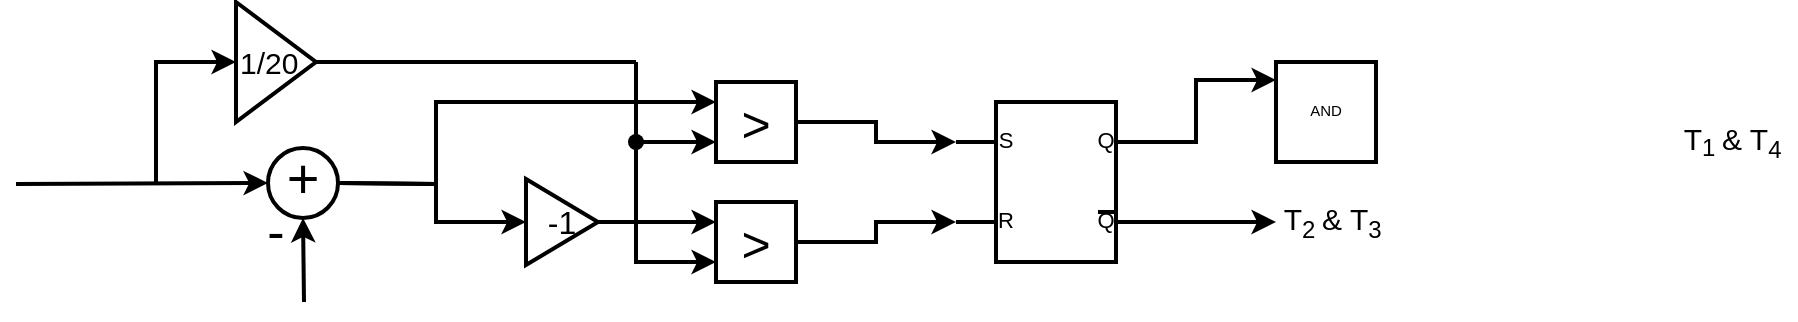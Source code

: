 <mxfile version="21.1.0" type="github">
  <diagram name="Page-1" id="16e2658f-23c8-b752-8be9-c03fbebb8bbe">
    <mxGraphModel dx="1434" dy="740" grid="1" gridSize="10" guides="1" tooltips="1" connect="1" arrows="1" fold="1" page="1" pageScale="1" pageWidth="1100" pageHeight="850" background="none" math="0" shadow="0">
      <root>
        <mxCell id="0" />
        <mxCell id="1" parent="0" />
        <mxCell id="PRDcVe-QQQWy-9RgeYIL-1" value="" style="verticalLabelPosition=bottom;shadow=0;dashed=0;align=center;html=1;verticalAlign=top;shape=mxgraph.electrical.logic_gates.rs_latch;strokeWidth=2;" vertex="1" parent="1">
          <mxGeometry x="560" y="130" width="100" height="80" as="geometry" />
        </mxCell>
        <mxCell id="PRDcVe-QQQWy-9RgeYIL-2" value="&lt;font style=&quot;font-size: 15px;&quot;&gt;1/20&lt;/font&gt;" style="triangle;whiteSpace=wrap;html=1;align=left;labelPosition=center;verticalLabelPosition=middle;verticalAlign=middle;strokeWidth=2;" vertex="1" parent="1">
          <mxGeometry x="200" y="80" width="40" height="60" as="geometry" />
        </mxCell>
        <mxCell id="PRDcVe-QQQWy-9RgeYIL-3" value="&lt;font style=&quot;font-size: 25px;&quot;&gt;&amp;gt;&lt;/font&gt;" style="whiteSpace=wrap;html=1;aspect=fixed;strokeWidth=2;" vertex="1" parent="1">
          <mxGeometry x="440" y="120" width="40" height="40" as="geometry" />
        </mxCell>
        <mxCell id="PRDcVe-QQQWy-9RgeYIL-4" value="&lt;font style=&quot;font-size: 25px;&quot;&gt;&amp;gt;&lt;/font&gt;" style="whiteSpace=wrap;html=1;aspect=fixed;strokeWidth=2;" vertex="1" parent="1">
          <mxGeometry x="440" y="180" width="40" height="40" as="geometry" />
        </mxCell>
        <mxCell id="PRDcVe-QQQWy-9RgeYIL-5" value="&lt;font style=&quot;font-size: 16px;&quot;&gt;-1&lt;/font&gt;" style="triangle;whiteSpace=wrap;html=1;strokeWidth=2;" vertex="1" parent="1">
          <mxGeometry x="345" y="168.5" width="36" height="43" as="geometry" />
        </mxCell>
        <mxCell id="PRDcVe-QQQWy-9RgeYIL-6" value="&lt;font&gt;&lt;span style=&quot;font-size: 15px;&quot;&gt;T&lt;/span&gt;&lt;sub&gt;&lt;font style=&quot;font-size: 12px;&quot;&gt;1&amp;nbsp;&lt;/font&gt;&lt;/sub&gt;&lt;span style=&quot;font-size: 15px;&quot;&gt;&amp;amp; T&lt;sub style=&quot;font-size: 12px;&quot;&gt;4&lt;/sub&gt;&lt;/span&gt;&lt;/font&gt;&lt;font style=&quot;vertical-align: sub; font-size: 12px;&quot;&gt;&amp;nbsp;&lt;/font&gt;" style="text;html=1;strokeColor=none;fillColor=none;align=center;verticalAlign=middle;whiteSpace=wrap;rounded=0;strokeWidth=2;" vertex="1" parent="1">
          <mxGeometry x="920" y="135" width="60" height="30" as="geometry" />
        </mxCell>
        <mxCell id="PRDcVe-QQQWy-9RgeYIL-7" value="&lt;font&gt;&lt;span style=&quot;font-size: 15px;&quot;&gt;T&lt;sub style=&quot;font-size: 12px;&quot;&gt;2&lt;/sub&gt;&lt;/span&gt;&lt;sub&gt;&lt;font style=&quot;font-size: 12px;&quot;&gt;&amp;nbsp;&lt;/font&gt;&lt;/sub&gt;&lt;span style=&quot;font-size: 15px;&quot;&gt;&amp;amp; T&lt;sub style=&quot;font-size: 12px;&quot;&gt;3&lt;/sub&gt;&lt;/span&gt;&lt;/font&gt;&lt;font style=&quot;vertical-align: sub; font-size: 12px;&quot;&gt;&amp;nbsp;&lt;/font&gt;" style="text;html=1;strokeColor=none;fillColor=none;align=center;verticalAlign=middle;whiteSpace=wrap;rounded=0;strokeWidth=2;" vertex="1" parent="1">
          <mxGeometry x="720" y="175" width="60" height="30" as="geometry" />
        </mxCell>
        <mxCell id="PRDcVe-QQQWy-9RgeYIL-9" value="" style="endArrow=classic;html=1;rounded=0;entryX=0;entryY=0.5;entryDx=0;entryDy=0;exitX=1;exitY=0.75;exitDx=0;exitDy=0;exitPerimeter=0;strokeWidth=2;" edge="1" parent="1" source="PRDcVe-QQQWy-9RgeYIL-1" target="PRDcVe-QQQWy-9RgeYIL-7">
          <mxGeometry width="50" height="50" relative="1" as="geometry">
            <mxPoint x="470" y="-40" as="sourcePoint" />
            <mxPoint x="520" y="-90" as="targetPoint" />
          </mxGeometry>
        </mxCell>
        <mxCell id="PRDcVe-QQQWy-9RgeYIL-10" value="" style="endArrow=classic;html=1;rounded=0;entryX=0;entryY=0.75;entryDx=0;entryDy=0;entryPerimeter=0;exitX=1;exitY=0.5;exitDx=0;exitDy=0;strokeWidth=2;" edge="1" parent="1" source="PRDcVe-QQQWy-9RgeYIL-4" target="PRDcVe-QQQWy-9RgeYIL-1">
          <mxGeometry width="50" height="50" relative="1" as="geometry">
            <mxPoint x="470" y="-40" as="sourcePoint" />
            <mxPoint x="520" y="-90" as="targetPoint" />
            <Array as="points">
              <mxPoint x="520" y="200" />
              <mxPoint x="520" y="190" />
            </Array>
          </mxGeometry>
        </mxCell>
        <mxCell id="PRDcVe-QQQWy-9RgeYIL-11" value="" style="endArrow=classic;html=1;rounded=0;entryX=0;entryY=0.25;entryDx=0;entryDy=0;entryPerimeter=0;exitX=1;exitY=0.5;exitDx=0;exitDy=0;strokeWidth=2;" edge="1" parent="1" source="PRDcVe-QQQWy-9RgeYIL-3" target="PRDcVe-QQQWy-9RgeYIL-1">
          <mxGeometry width="50" height="50" relative="1" as="geometry">
            <mxPoint x="470" y="-40" as="sourcePoint" />
            <mxPoint x="520" y="-90" as="targetPoint" />
            <Array as="points">
              <mxPoint x="520" y="140" />
              <mxPoint x="520" y="150" />
            </Array>
          </mxGeometry>
        </mxCell>
        <mxCell id="PRDcVe-QQQWy-9RgeYIL-12" value="" style="endArrow=classic;html=1;rounded=0;entryX=0;entryY=0.25;entryDx=0;entryDy=0;exitX=1;exitY=0.5;exitDx=0;exitDy=0;strokeWidth=2;" edge="1" parent="1" source="PRDcVe-QQQWy-9RgeYIL-5" target="PRDcVe-QQQWy-9RgeYIL-4">
          <mxGeometry width="50" height="50" relative="1" as="geometry">
            <mxPoint x="470" y="-40" as="sourcePoint" />
            <mxPoint x="520" y="-90" as="targetPoint" />
          </mxGeometry>
        </mxCell>
        <mxCell id="PRDcVe-QQQWy-9RgeYIL-13" value="&lt;p style=&quot;line-height: 140%;&quot;&gt;&lt;font style=&quot;font-size: 28px;&quot;&gt;+&lt;/font&gt;&lt;/p&gt;" style="ellipse;whiteSpace=wrap;html=1;aspect=fixed;align=center;strokeWidth=2;" vertex="1" parent="1">
          <mxGeometry x="216" y="153" width="35" height="35" as="geometry" />
        </mxCell>
        <mxCell id="PRDcVe-QQQWy-9RgeYIL-14" value="" style="endArrow=classic;html=1;rounded=0;entryX=0;entryY=0.5;entryDx=0;entryDy=0;strokeWidth=2;" edge="1" parent="1">
          <mxGeometry width="50" height="50" relative="1" as="geometry">
            <mxPoint x="160" y="170" as="sourcePoint" />
            <mxPoint x="200" y="110" as="targetPoint" />
            <Array as="points">
              <mxPoint x="160" y="110" />
            </Array>
          </mxGeometry>
        </mxCell>
        <mxCell id="PRDcVe-QQQWy-9RgeYIL-15" value="" style="endArrow=classic;html=1;rounded=0;exitDx=0;exitDy=0;entryX=0;entryY=0.75;entryDx=0;entryDy=0;startArrow=none;strokeWidth=2;" edge="1" parent="1" source="PRDcVe-QQQWy-9RgeYIL-17" target="PRDcVe-QQQWy-9RgeYIL-3">
          <mxGeometry width="50" height="50" relative="1" as="geometry">
            <mxPoint x="470" y="30" as="sourcePoint" />
            <mxPoint x="520" y="-20" as="targetPoint" />
            <Array as="points">
              <mxPoint x="400" y="110" />
              <mxPoint x="400" y="150" />
            </Array>
          </mxGeometry>
        </mxCell>
        <mxCell id="PRDcVe-QQQWy-9RgeYIL-16" value="" style="endArrow=none;html=1;rounded=0;exitX=1;exitY=0.5;exitDx=0;exitDy=0;strokeWidth=2;" edge="1" parent="1">
          <mxGeometry width="50" height="50" relative="1" as="geometry">
            <mxPoint x="240" y="110" as="sourcePoint" />
            <mxPoint x="400" y="110" as="targetPoint" />
            <Array as="points" />
          </mxGeometry>
        </mxCell>
        <mxCell id="PRDcVe-QQQWy-9RgeYIL-17" value="" style="shape=waypoint;sketch=0;fillStyle=solid;size=6;pointerEvents=1;points=[];fillColor=none;resizable=0;rotatable=0;perimeter=centerPerimeter;snapToPoint=1;strokeWidth=2;" vertex="1" parent="1">
          <mxGeometry x="390" y="140" width="20" height="20" as="geometry" />
        </mxCell>
        <mxCell id="PRDcVe-QQQWy-9RgeYIL-18" value="" style="endArrow=classic;html=1;rounded=0;entryX=0;entryY=0.75;entryDx=0;entryDy=0;exitX=0.35;exitY=0.8;exitDx=0;exitDy=0;exitPerimeter=0;strokeWidth=2;" edge="1" parent="1" source="PRDcVe-QQQWy-9RgeYIL-17" target="PRDcVe-QQQWy-9RgeYIL-4">
          <mxGeometry width="50" height="50" relative="1" as="geometry">
            <mxPoint x="470" y="30" as="sourcePoint" />
            <mxPoint x="520" y="-20" as="targetPoint" />
            <Array as="points">
              <mxPoint x="400" y="210" />
            </Array>
          </mxGeometry>
        </mxCell>
        <mxCell id="PRDcVe-QQQWy-9RgeYIL-19" value="" style="endArrow=classic;html=1;rounded=0;entryX=0;entryY=0.25;entryDx=0;entryDy=0;exitX=1;exitY=0.5;exitDx=0;exitDy=0;strokeWidth=2;" edge="1" parent="1" source="PRDcVe-QQQWy-9RgeYIL-13" target="PRDcVe-QQQWy-9RgeYIL-3">
          <mxGeometry width="50" height="50" relative="1" as="geometry">
            <mxPoint x="470" y="30" as="sourcePoint" />
            <mxPoint x="520" y="-20" as="targetPoint" />
            <Array as="points">
              <mxPoint x="300" y="171" />
              <mxPoint x="300" y="130" />
            </Array>
          </mxGeometry>
        </mxCell>
        <mxCell id="PRDcVe-QQQWy-9RgeYIL-20" value="" style="endArrow=classic;html=1;rounded=0;entryX=0;entryY=0.5;entryDx=0;entryDy=0;exitX=1;exitY=0.5;exitDx=0;exitDy=0;strokeWidth=2;" edge="1" parent="1" source="PRDcVe-QQQWy-9RgeYIL-13" target="PRDcVe-QQQWy-9RgeYIL-5">
          <mxGeometry width="50" height="50" relative="1" as="geometry">
            <mxPoint x="470" y="30" as="sourcePoint" />
            <mxPoint x="520" y="-20" as="targetPoint" />
            <Array as="points">
              <mxPoint x="300" y="171" />
              <mxPoint x="300" y="190" />
            </Array>
          </mxGeometry>
        </mxCell>
        <mxCell id="PRDcVe-QQQWy-9RgeYIL-21" value="&lt;font style=&quot;font-size: 26px;&quot;&gt;-&lt;/font&gt;" style="text;html=1;strokeColor=none;fillColor=none;align=center;verticalAlign=middle;whiteSpace=wrap;rounded=0;strokeWidth=2;" vertex="1" parent="1">
          <mxGeometry x="190" y="180" width="60" height="30" as="geometry" />
        </mxCell>
        <mxCell id="PRDcVe-QQQWy-9RgeYIL-22" value="" style="verticalLabelPosition=bottom;shadow=0;dashed=0;align=center;html=1;verticalAlign=top;shape=mxgraph.electrical.iec_logic_gates.and;strokeWidth=2;" vertex="1" parent="1">
          <mxGeometry x="720" y="110" width="50" height="50" as="geometry" />
        </mxCell>
        <mxCell id="PRDcVe-QQQWy-9RgeYIL-23" value="" style="endArrow=classic;html=1;rounded=0;entryX=0;entryY=0.18;entryDx=0;entryDy=0;entryPerimeter=0;exitX=1;exitY=0.25;exitDx=0;exitDy=0;exitPerimeter=0;strokeWidth=2;" edge="1" parent="1" source="PRDcVe-QQQWy-9RgeYIL-1" target="PRDcVe-QQQWy-9RgeYIL-22">
          <mxGeometry width="50" height="50" relative="1" as="geometry">
            <mxPoint x="520" y="310" as="sourcePoint" />
            <mxPoint x="570" y="260" as="targetPoint" />
            <Array as="points">
              <mxPoint x="680" y="150" />
              <mxPoint x="680" y="119" />
            </Array>
          </mxGeometry>
        </mxCell>
        <mxCell id="PRDcVe-QQQWy-9RgeYIL-24" value="" style="endArrow=classic;html=1;rounded=0;entryX=0;entryY=0.5;entryDx=0;entryDy=0;strokeWidth=2;" edge="1" parent="1" target="PRDcVe-QQQWy-9RgeYIL-13">
          <mxGeometry width="50" height="50" relative="1" as="geometry">
            <mxPoint x="90" y="171" as="sourcePoint" />
            <mxPoint x="570" y="260" as="targetPoint" />
          </mxGeometry>
        </mxCell>
        <mxCell id="PRDcVe-QQQWy-9RgeYIL-25" value="" style="endArrow=classic;html=1;rounded=0;entryX=0.5;entryY=1;entryDx=0;entryDy=0;strokeWidth=2;" edge="1" parent="1" target="PRDcVe-QQQWy-9RgeYIL-13">
          <mxGeometry width="50" height="50" relative="1" as="geometry">
            <mxPoint x="234" y="230" as="sourcePoint" />
            <mxPoint x="310" y="220" as="targetPoint" />
          </mxGeometry>
        </mxCell>
      </root>
    </mxGraphModel>
  </diagram>
</mxfile>
